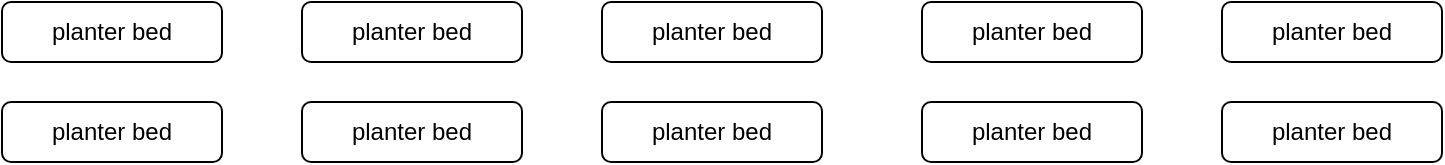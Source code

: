 <mxfile version="26.1.1">
  <diagram name="Page-1" id="4l4IsSA_Ub1HTgt-EzOl">
    <mxGraphModel dx="1346" dy="781" grid="1" gridSize="10" guides="1" tooltips="1" connect="1" arrows="1" fold="1" page="1" pageScale="1" pageWidth="1100" pageHeight="850" math="0" shadow="0">
      <root>
        <mxCell id="0" />
        <mxCell id="1" parent="0" />
        <mxCell id="wuPh1dbSjncncGqh15LH-1" value="planter bed" style="rounded=1;whiteSpace=wrap;html=1;" vertex="1" parent="1">
          <mxGeometry x="290" y="150" width="110" height="30" as="geometry" />
        </mxCell>
        <mxCell id="wuPh1dbSjncncGqh15LH-2" value="planter bed" style="rounded=1;whiteSpace=wrap;html=1;" vertex="1" parent="1">
          <mxGeometry x="290" y="200" width="110" height="30" as="geometry" />
        </mxCell>
        <mxCell id="wuPh1dbSjncncGqh15LH-3" value="planter bed" style="rounded=1;whiteSpace=wrap;html=1;" vertex="1" parent="1">
          <mxGeometry x="440" y="150" width="110" height="30" as="geometry" />
        </mxCell>
        <mxCell id="wuPh1dbSjncncGqh15LH-4" value="planter bed" style="rounded=1;whiteSpace=wrap;html=1;" vertex="1" parent="1">
          <mxGeometry x="440" y="200" width="110" height="30" as="geometry" />
        </mxCell>
        <mxCell id="wuPh1dbSjncncGqh15LH-5" value="planter bed" style="rounded=1;whiteSpace=wrap;html=1;" vertex="1" parent="1">
          <mxGeometry x="590" y="150" width="110" height="30" as="geometry" />
        </mxCell>
        <mxCell id="wuPh1dbSjncncGqh15LH-6" value="planter bed" style="rounded=1;whiteSpace=wrap;html=1;" vertex="1" parent="1">
          <mxGeometry x="590" y="200" width="110" height="30" as="geometry" />
        </mxCell>
        <mxCell id="wuPh1dbSjncncGqh15LH-7" value="planter bed" style="rounded=1;whiteSpace=wrap;html=1;" vertex="1" parent="1">
          <mxGeometry x="750" y="150" width="110" height="30" as="geometry" />
        </mxCell>
        <mxCell id="wuPh1dbSjncncGqh15LH-8" value="planter bed" style="rounded=1;whiteSpace=wrap;html=1;" vertex="1" parent="1">
          <mxGeometry x="750" y="200" width="110" height="30" as="geometry" />
        </mxCell>
        <mxCell id="wuPh1dbSjncncGqh15LH-9" value="planter bed" style="rounded=1;whiteSpace=wrap;html=1;" vertex="1" parent="1">
          <mxGeometry x="900" y="150" width="110" height="30" as="geometry" />
        </mxCell>
        <mxCell id="wuPh1dbSjncncGqh15LH-10" value="planter bed" style="rounded=1;whiteSpace=wrap;html=1;" vertex="1" parent="1">
          <mxGeometry x="900" y="200" width="110" height="30" as="geometry" />
        </mxCell>
      </root>
    </mxGraphModel>
  </diagram>
</mxfile>
